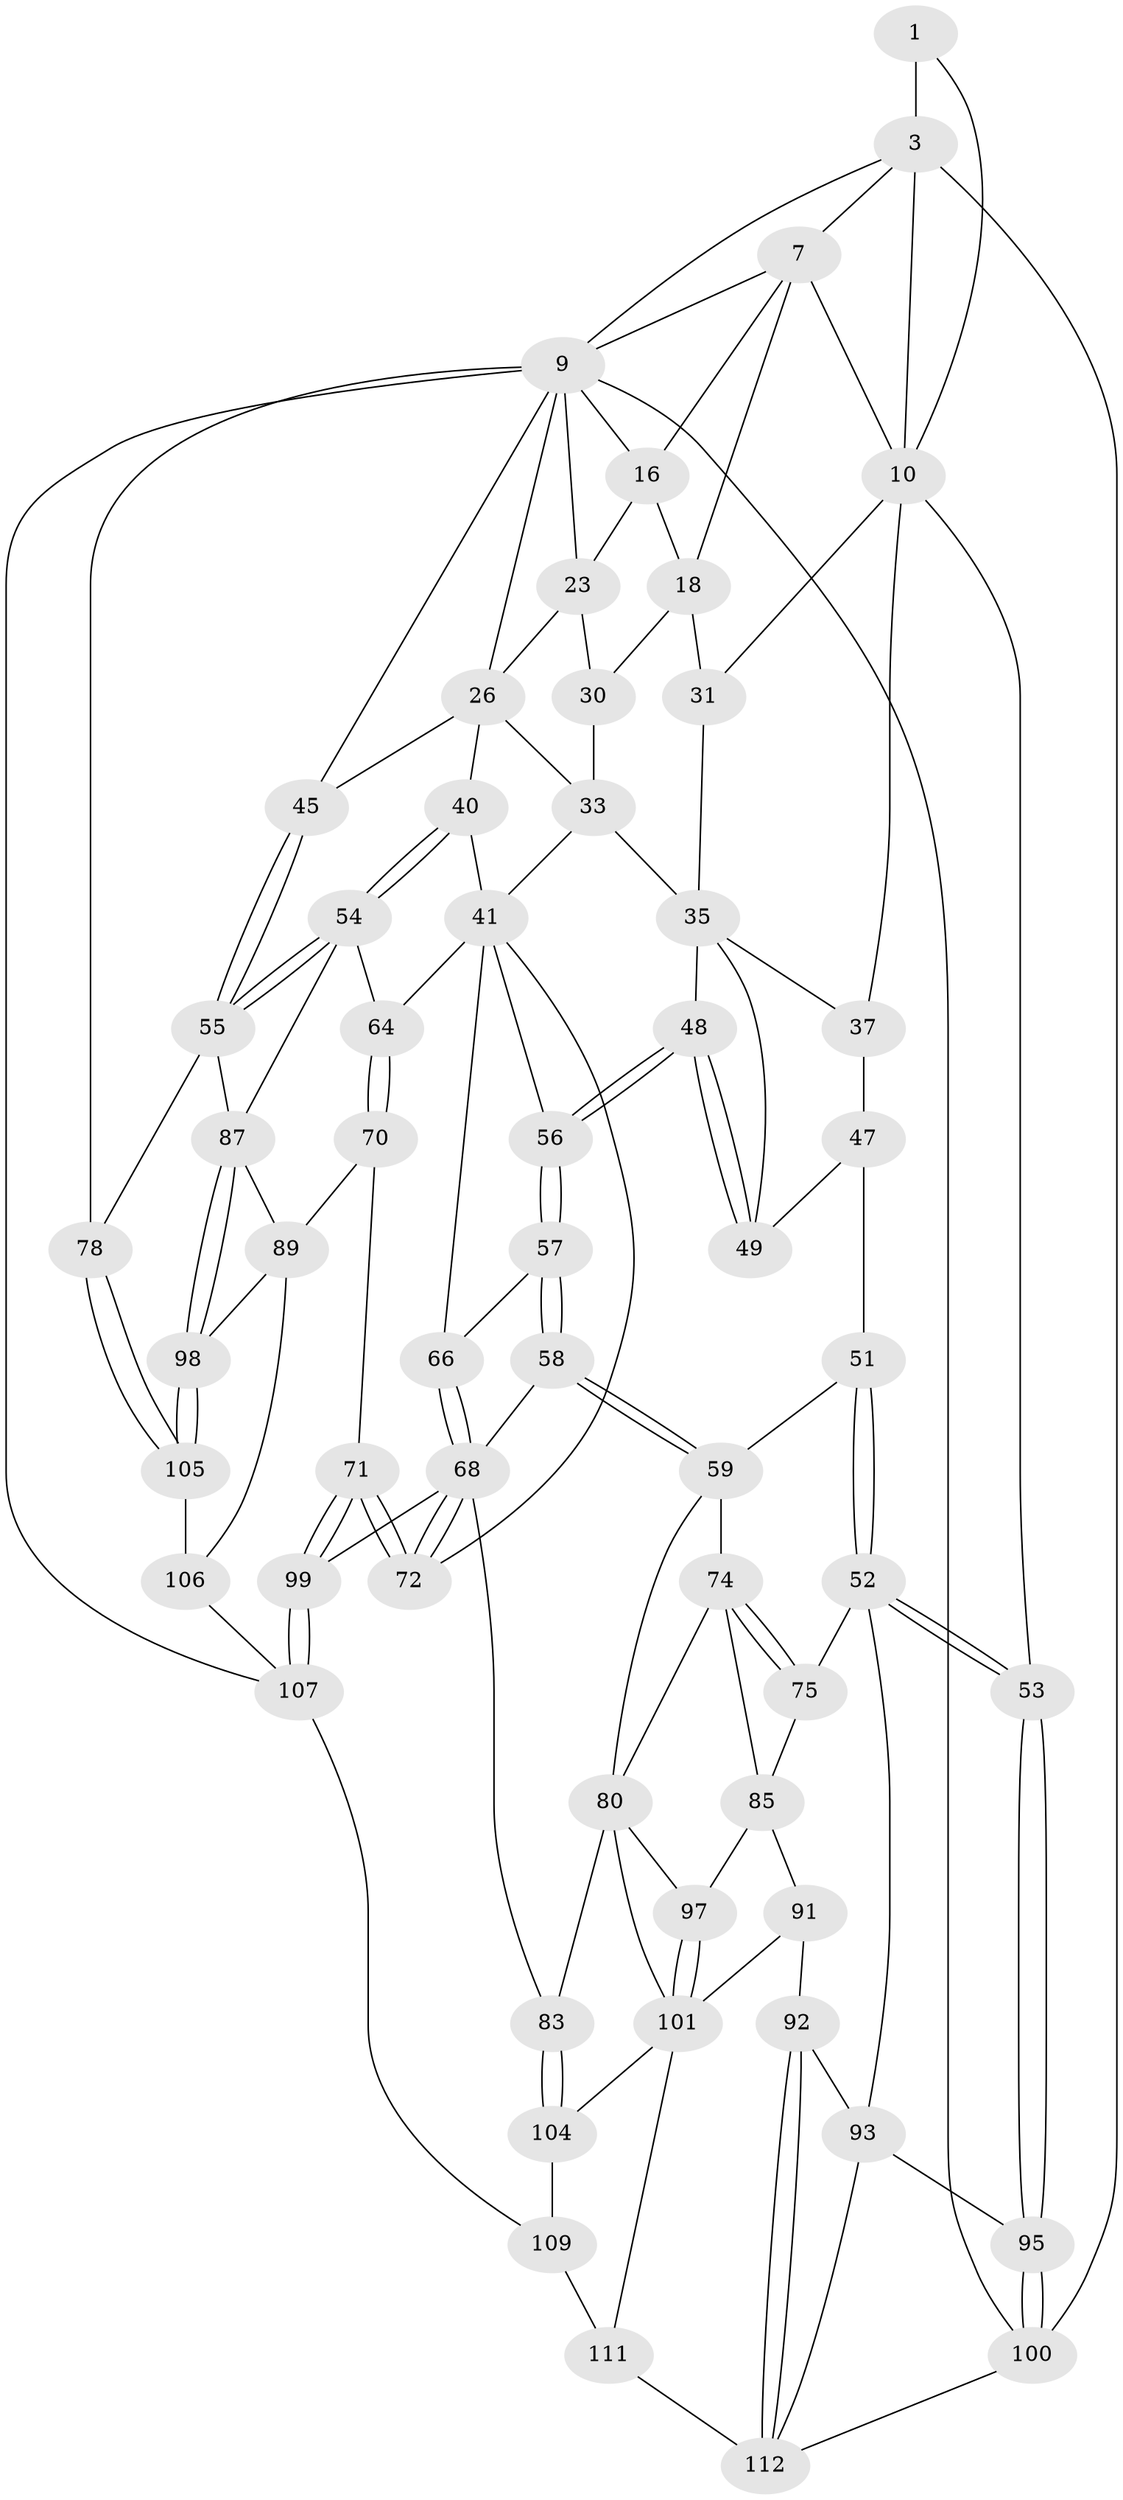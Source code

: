 // original degree distribution, {3: 0.025423728813559324, 5: 0.5169491525423728, 4: 0.23728813559322035, 6: 0.22033898305084745}
// Generated by graph-tools (version 1.1) at 2025/17/03/09/25 04:17:17]
// undirected, 59 vertices, 134 edges
graph export_dot {
graph [start="1"]
  node [color=gray90,style=filled];
  1 [pos="+0.06535358218096173+0.07208918122841161",super="+2"];
  3 [pos="+0.31052246808989387+0",super="+6+4"];
  7 [pos="+0.37232240568108993+0",super="+8+13"];
  9 [pos="+0.9285378195680298+0",super="+20+29"];
  10 [pos="+0.27637234095733504+0.24235500870294494",super="+11+14"];
  16 [pos="+0.615500354112206+0",super="+22+17"];
  18 [pos="+0.5507187302654053+0.22808732108781335",super="+19"];
  23 [pos="+0.7600531395882043+0.23629262477162968",super="+24"];
  26 [pos="+0.8227046886734096+0.3183591552739188",super="+27+39"];
  30 [pos="+0.58670505540445+0.24994638616527182"];
  31 [pos="+0.5123165993059169+0.2695443521413018"];
  33 [pos="+0.7455286630530988+0.322243508712333",super="+34+42"];
  35 [pos="+0.6419703890622037+0.4155930944316147",super="+36+46"];
  37 [pos="+0.41913328423968155+0.33504712110136387",super="+44+38"];
  40 [pos="+0.8465552202251687+0.47561639933564853"];
  41 [pos="+0.7326329504028936+0.49924141937711497",super="+60"];
  45 [pos="+1+0.3886965856116878"];
  47 [pos="+0.3170427789096631+0.4526709220063819",super="+50"];
  48 [pos="+0.5388332183860783+0.5372000490335476"];
  49 [pos="+0.51701059706979+0.4998703696575695"];
  51 [pos="+0.34064135282273045+0.5717228215503674"];
  52 [pos="+0.045858041529998464+0.5960124690805628",super="+76"];
  53 [pos="+0+0.49366274433013874"];
  54 [pos="+1+0.4976045707259268",super="+63"];
  55 [pos="+1+0.4699226287056688",super="+79"];
  56 [pos="+0.5179160541675002+0.581970424711636"];
  57 [pos="+0.5016788409874687+0.6051712861687419",super="+65"];
  58 [pos="+0.49377356332875527+0.613511083075127"];
  59 [pos="+0.3589469727412354+0.602558517349762",super="+73"];
  64 [pos="+0.7899120774662519+0.6605954753961601"];
  66 [pos="+0.6323351384021582+0.6684359162455128"];
  68 [pos="+0.6122249218734777+0.7105284076304671",super="+69"];
  70 [pos="+0.7387475456684978+0.8229369412461359"];
  71 [pos="+0.6961749060787803+0.8170404615240892"];
  72 [pos="+0.670124973935577+0.756891888477787"];
  74 [pos="+0.21077472387765356+0.6658352352262513",super="+81"];
  75 [pos="+0.11347747376968681+0.6545962986452354"];
  78 [pos="+1+0.9972768932607375"];
  80 [pos="+0.335048871884216+0.7160273716309952",super="+84"];
  83 [pos="+0.4636265128958801+0.8098285269477704"];
  85 [pos="+0.22472465003001998+0.7615293991326695",super="+86"];
  87 [pos="+0.9367697127627902+0.7415731608549361",super="+88"];
  89 [pos="+0.8398670778702324+0.8329074398172684",super="+90"];
  91 [pos="+0.15152912782717262+0.8579399279375313"];
  92 [pos="+0.11913112281764586+0.8592744024449626"];
  93 [pos="+0.10231724563240914+0.8463200983380428",super="+94"];
  95 [pos="+0+0.690646907145272"];
  97 [pos="+0.2492683428083967+0.7747774461379869"];
  98 [pos="+0.9334342765463504+0.8017138199310748"];
  99 [pos="+0.5811877253342724+0.865313808097354"];
  100 [pos="+0+1"];
  101 [pos="+0.23872824922993569+0.8442793864349183",super="+103+102"];
  104 [pos="+0.35946636696432693+0.9429826407706693"];
  105 [pos="+1+0.8990488728551717"];
  106 [pos="+0.8037948306572709+0.91222898010419"];
  107 [pos="+0.5810722099761406+0.8698052679868402",super="+108+115"];
  109 [pos="+0.3596536788608547+0.9513964393521894",super="+118+110"];
  111 [pos="+0.17564414841510947+0.8885851009041249",super="+113"];
  112 [pos="+0.05763545479937674+0.9227280611699924",super="+114"];
  1 -- 3 [weight=2];
  1 -- 10;
  3 -- 10 [weight=2];
  3 -- 7;
  3 -- 100;
  3 -- 9;
  7 -- 16;
  7 -- 9;
  7 -- 18;
  7 -- 10;
  9 -- 16;
  9 -- 23;
  9 -- 26;
  9 -- 100;
  9 -- 107;
  9 -- 45;
  9 -- 78;
  10 -- 53;
  10 -- 31;
  10 -- 37 [weight=2];
  16 -- 23 [weight=2];
  16 -- 18;
  18 -- 30;
  18 -- 31;
  23 -- 26;
  23 -- 30;
  26 -- 33;
  26 -- 40;
  26 -- 45;
  30 -- 33;
  31 -- 35;
  33 -- 35 [weight=2];
  33 -- 41;
  35 -- 49;
  35 -- 37;
  35 -- 48;
  37 -- 47 [weight=2];
  40 -- 41;
  40 -- 54;
  40 -- 54;
  41 -- 64;
  41 -- 66;
  41 -- 56;
  41 -- 72;
  45 -- 55;
  45 -- 55;
  47 -- 49;
  47 -- 51;
  48 -- 49;
  48 -- 49;
  48 -- 56;
  48 -- 56;
  51 -- 52;
  51 -- 52;
  51 -- 59;
  52 -- 53;
  52 -- 53;
  52 -- 75;
  52 -- 93;
  53 -- 95;
  53 -- 95;
  54 -- 55;
  54 -- 55;
  54 -- 64;
  54 -- 87;
  55 -- 87;
  55 -- 78;
  56 -- 57;
  56 -- 57;
  57 -- 58;
  57 -- 58;
  57 -- 66;
  58 -- 59;
  58 -- 59;
  58 -- 68;
  59 -- 80;
  59 -- 74;
  64 -- 70;
  64 -- 70;
  66 -- 68;
  66 -- 68;
  68 -- 72;
  68 -- 72;
  68 -- 83;
  68 -- 99;
  70 -- 71;
  70 -- 89;
  71 -- 72;
  71 -- 72;
  71 -- 99;
  71 -- 99;
  74 -- 75;
  74 -- 75;
  74 -- 80;
  74 -- 85;
  75 -- 85;
  78 -- 105;
  78 -- 105;
  80 -- 97;
  80 -- 83;
  80 -- 101;
  83 -- 104;
  83 -- 104;
  85 -- 97;
  85 -- 91;
  87 -- 98;
  87 -- 98;
  87 -- 89;
  89 -- 98;
  89 -- 106;
  91 -- 92;
  91 -- 101;
  92 -- 93;
  92 -- 112;
  92 -- 112;
  93 -- 112;
  93 -- 95;
  95 -- 100;
  95 -- 100;
  97 -- 101;
  97 -- 101;
  98 -- 105;
  98 -- 105;
  99 -- 107;
  99 -- 107;
  100 -- 112;
  101 -- 104;
  101 -- 111;
  104 -- 109;
  105 -- 106;
  106 -- 107;
  107 -- 109 [weight=2];
  109 -- 111 [weight=2];
  111 -- 112;
}
